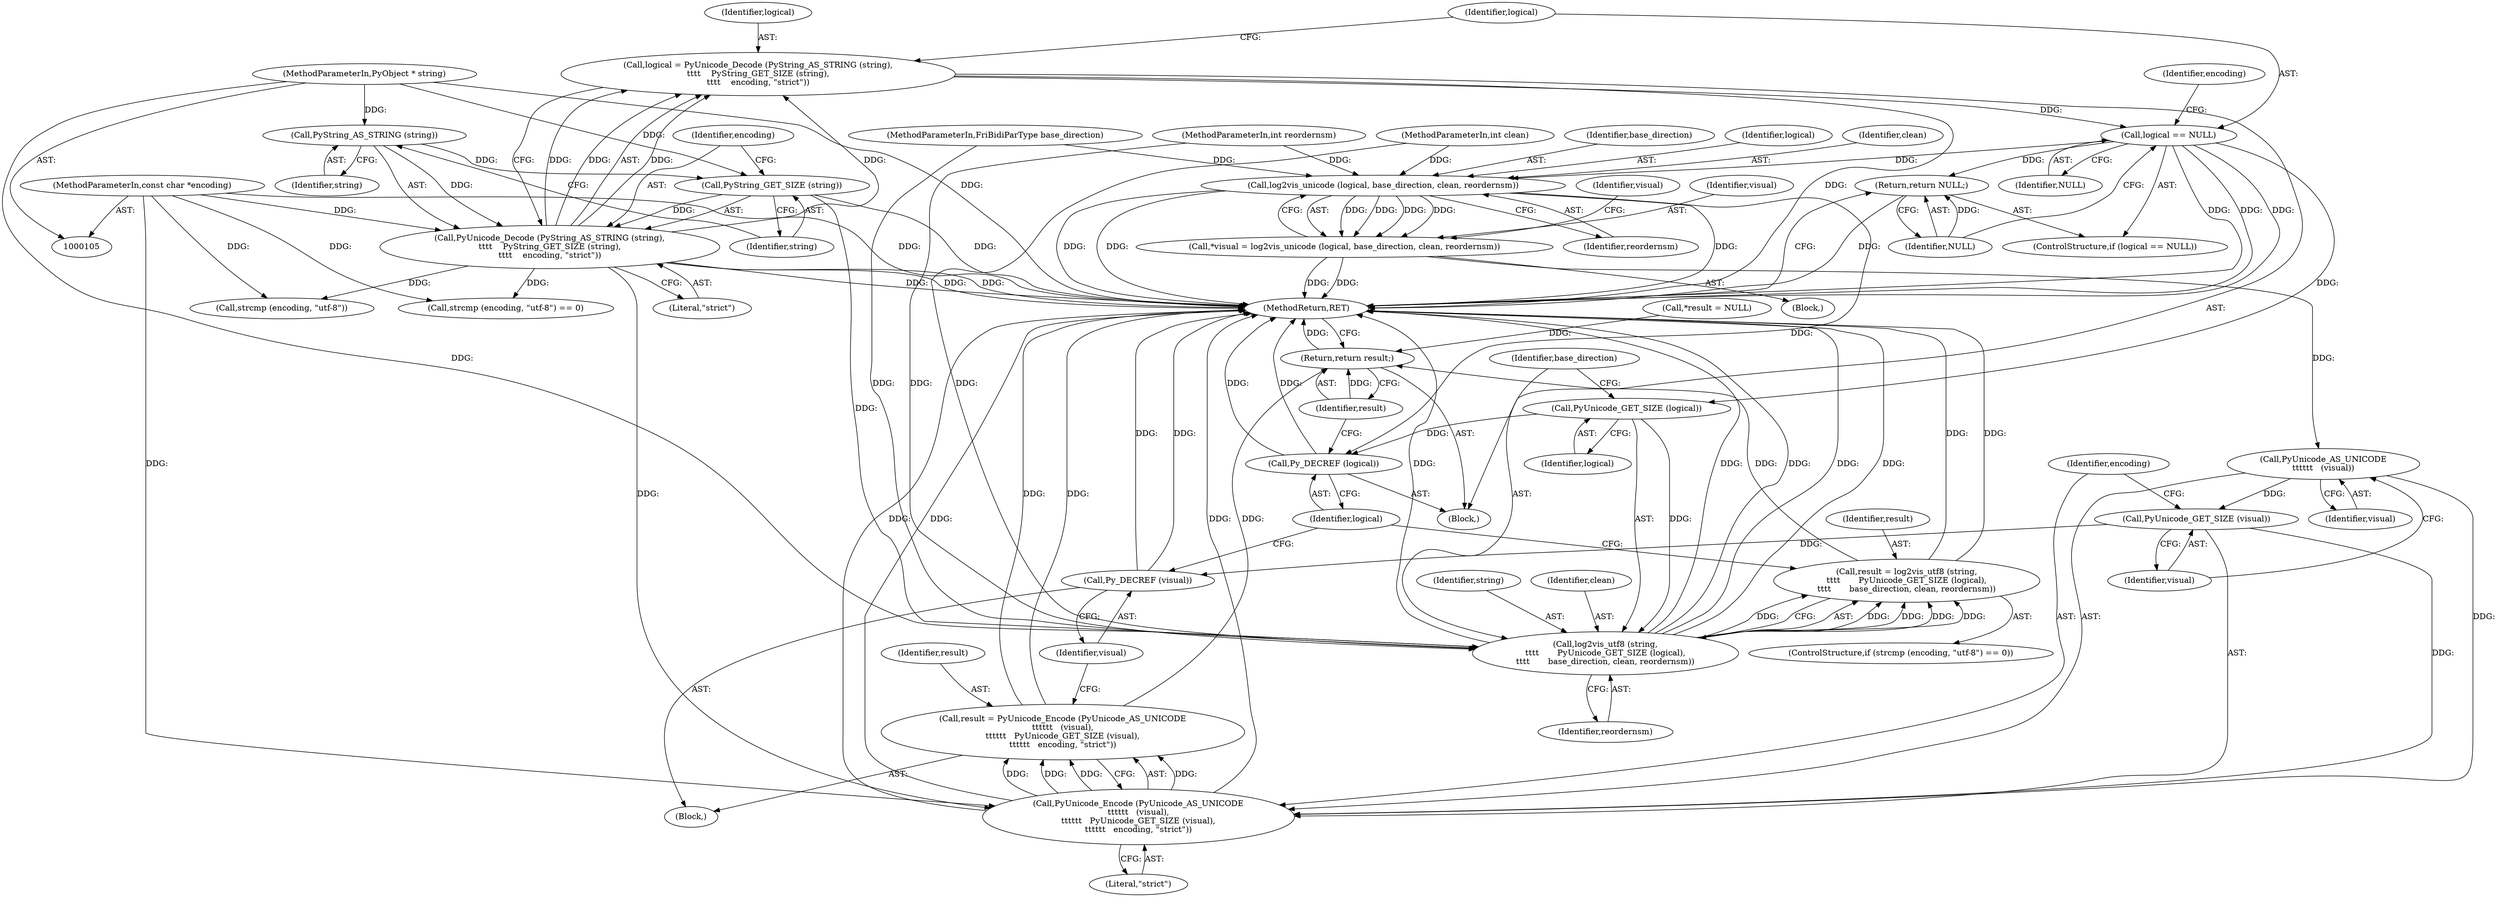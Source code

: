 digraph "1_pyfribidi_d2860c655357975e7b32d84e6b45e98f0dcecd7a_1@del" {
"1000130" [label="(Call,logical == NULL)"];
"1000120" [label="(Call,logical = PyUnicode_Decode (PyString_AS_STRING (string),\n\t\t\t\t    PyString_GET_SIZE (string),\n\t\t\t\t    encoding, \"strict\"))"];
"1000122" [label="(Call,PyUnicode_Decode (PyString_AS_STRING (string),\n\t\t\t\t    PyString_GET_SIZE (string),\n\t\t\t\t    encoding, \"strict\"))"];
"1000123" [label="(Call,PyString_AS_STRING (string))"];
"1000106" [label="(MethodParameterIn,PyObject * string)"];
"1000125" [label="(Call,PyString_GET_SIZE (string))"];
"1000107" [label="(MethodParameterIn,const char *encoding)"];
"1000133" [label="(Return,return NULL;)"];
"1000145" [label="(Call,PyUnicode_GET_SIZE (logical))"];
"1000143" [label="(Call,log2vis_utf8 (string,\n\t\t\t\t       PyUnicode_GET_SIZE (logical),\n\t\t\t\t       base_direction, clean, reordernsm))"];
"1000141" [label="(Call,result = log2vis_utf8 (string,\n\t\t\t\t       PyUnicode_GET_SIZE (logical),\n\t\t\t\t       base_direction, clean, reordernsm))"];
"1000176" [label="(Return,return result;)"];
"1000174" [label="(Call,Py_DECREF (logical))"];
"1000155" [label="(Call,log2vis_unicode (logical, base_direction, clean, reordernsm))"];
"1000153" [label="(Call,*visual = log2vis_unicode (logical, base_direction, clean, reordernsm))"];
"1000166" [label="(Call,PyUnicode_AS_UNICODE\n\t\t\t\t\t\t   (visual))"];
"1000165" [label="(Call,PyUnicode_Encode (PyUnicode_AS_UNICODE\n\t\t\t\t\t\t   (visual),\n\t\t\t\t\t\t   PyUnicode_GET_SIZE (visual),\n\t\t\t\t\t\t   encoding, \"strict\"))"];
"1000163" [label="(Call,result = PyUnicode_Encode (PyUnicode_AS_UNICODE\n\t\t\t\t\t\t   (visual),\n\t\t\t\t\t\t   PyUnicode_GET_SIZE (visual),\n\t\t\t\t\t\t   encoding, \"strict\"))"];
"1000168" [label="(Call,PyUnicode_GET_SIZE (visual))"];
"1000172" [label="(Call,Py_DECREF (visual))"];
"1000149" [label="(Identifier,reordernsm)"];
"1000127" [label="(Identifier,encoding)"];
"1000132" [label="(Identifier,NULL)"];
"1000167" [label="(Identifier,visual)"];
"1000177" [label="(Identifier,result)"];
"1000154" [label="(Identifier,visual)"];
"1000168" [label="(Call,PyUnicode_GET_SIZE (visual))"];
"1000123" [label="(Call,PyString_AS_STRING (string))"];
"1000145" [label="(Call,PyUnicode_GET_SIZE (logical))"];
"1000137" [label="(Call,strcmp (encoding, \"utf-8\"))"];
"1000174" [label="(Call,Py_DECREF (logical))"];
"1000170" [label="(Identifier,encoding)"];
"1000144" [label="(Identifier,string)"];
"1000178" [label="(MethodReturn,RET)"];
"1000136" [label="(Call,strcmp (encoding, \"utf-8\") == 0)"];
"1000135" [label="(ControlStructure,if (strcmp (encoding, \"utf-8\") == 0))"];
"1000138" [label="(Identifier,encoding)"];
"1000110" [label="(MethodParameterIn,int reordernsm)"];
"1000131" [label="(Identifier,logical)"];
"1000106" [label="(MethodParameterIn,PyObject * string)"];
"1000133" [label="(Return,return NULL;)"];
"1000161" [label="(Identifier,visual)"];
"1000128" [label="(Literal,\"strict\")"];
"1000158" [label="(Identifier,clean)"];
"1000107" [label="(MethodParameterIn,const char *encoding)"];
"1000121" [label="(Identifier,logical)"];
"1000141" [label="(Call,result = log2vis_utf8 (string,\n\t\t\t\t       PyUnicode_GET_SIZE (logical),\n\t\t\t\t       base_direction, clean, reordernsm))"];
"1000125" [label="(Call,PyString_GET_SIZE (string))"];
"1000111" [label="(Block,)"];
"1000172" [label="(Call,Py_DECREF (visual))"];
"1000164" [label="(Identifier,result)"];
"1000142" [label="(Identifier,result)"];
"1000157" [label="(Identifier,base_direction)"];
"1000176" [label="(Return,return result;)"];
"1000159" [label="(Identifier,reordernsm)"];
"1000169" [label="(Identifier,visual)"];
"1000146" [label="(Identifier,logical)"];
"1000124" [label="(Identifier,string)"];
"1000147" [label="(Identifier,base_direction)"];
"1000171" [label="(Literal,\"strict\")"];
"1000130" [label="(Call,logical == NULL)"];
"1000148" [label="(Identifier,clean)"];
"1000108" [label="(MethodParameterIn,FriBidiParType base_direction)"];
"1000175" [label="(Identifier,logical)"];
"1000129" [label="(ControlStructure,if (logical == NULL))"];
"1000162" [label="(Block,)"];
"1000166" [label="(Call,PyUnicode_AS_UNICODE\n\t\t\t\t\t\t   (visual))"];
"1000163" [label="(Call,result = PyUnicode_Encode (PyUnicode_AS_UNICODE\n\t\t\t\t\t\t   (visual),\n\t\t\t\t\t\t   PyUnicode_GET_SIZE (visual),\n\t\t\t\t\t\t   encoding, \"strict\"))"];
"1000126" [label="(Identifier,string)"];
"1000109" [label="(MethodParameterIn,int clean)"];
"1000122" [label="(Call,PyUnicode_Decode (PyString_AS_STRING (string),\n\t\t\t\t    PyString_GET_SIZE (string),\n\t\t\t\t    encoding, \"strict\"))"];
"1000120" [label="(Call,logical = PyUnicode_Decode (PyString_AS_STRING (string),\n\t\t\t\t    PyString_GET_SIZE (string),\n\t\t\t\t    encoding, \"strict\"))"];
"1000173" [label="(Identifier,visual)"];
"1000134" [label="(Identifier,NULL)"];
"1000153" [label="(Call,*visual = log2vis_unicode (logical, base_direction, clean, reordernsm))"];
"1000151" [label="(Block,)"];
"1000117" [label="(Call,*result = NULL)"];
"1000156" [label="(Identifier,logical)"];
"1000165" [label="(Call,PyUnicode_Encode (PyUnicode_AS_UNICODE\n\t\t\t\t\t\t   (visual),\n\t\t\t\t\t\t   PyUnicode_GET_SIZE (visual),\n\t\t\t\t\t\t   encoding, \"strict\"))"];
"1000143" [label="(Call,log2vis_utf8 (string,\n\t\t\t\t       PyUnicode_GET_SIZE (logical),\n\t\t\t\t       base_direction, clean, reordernsm))"];
"1000155" [label="(Call,log2vis_unicode (logical, base_direction, clean, reordernsm))"];
"1000130" -> "1000129"  [label="AST: "];
"1000130" -> "1000132"  [label="CFG: "];
"1000131" -> "1000130"  [label="AST: "];
"1000132" -> "1000130"  [label="AST: "];
"1000134" -> "1000130"  [label="CFG: "];
"1000138" -> "1000130"  [label="CFG: "];
"1000130" -> "1000178"  [label="DDG: "];
"1000130" -> "1000178"  [label="DDG: "];
"1000130" -> "1000178"  [label="DDG: "];
"1000120" -> "1000130"  [label="DDG: "];
"1000130" -> "1000133"  [label="DDG: "];
"1000130" -> "1000145"  [label="DDG: "];
"1000130" -> "1000155"  [label="DDG: "];
"1000120" -> "1000111"  [label="AST: "];
"1000120" -> "1000122"  [label="CFG: "];
"1000121" -> "1000120"  [label="AST: "];
"1000122" -> "1000120"  [label="AST: "];
"1000131" -> "1000120"  [label="CFG: "];
"1000120" -> "1000178"  [label="DDG: "];
"1000122" -> "1000120"  [label="DDG: "];
"1000122" -> "1000120"  [label="DDG: "];
"1000122" -> "1000120"  [label="DDG: "];
"1000122" -> "1000120"  [label="DDG: "];
"1000122" -> "1000128"  [label="CFG: "];
"1000123" -> "1000122"  [label="AST: "];
"1000125" -> "1000122"  [label="AST: "];
"1000127" -> "1000122"  [label="AST: "];
"1000128" -> "1000122"  [label="AST: "];
"1000122" -> "1000178"  [label="DDG: "];
"1000122" -> "1000178"  [label="DDG: "];
"1000122" -> "1000178"  [label="DDG: "];
"1000123" -> "1000122"  [label="DDG: "];
"1000125" -> "1000122"  [label="DDG: "];
"1000107" -> "1000122"  [label="DDG: "];
"1000122" -> "1000136"  [label="DDG: "];
"1000122" -> "1000137"  [label="DDG: "];
"1000122" -> "1000165"  [label="DDG: "];
"1000123" -> "1000124"  [label="CFG: "];
"1000124" -> "1000123"  [label="AST: "];
"1000126" -> "1000123"  [label="CFG: "];
"1000106" -> "1000123"  [label="DDG: "];
"1000123" -> "1000125"  [label="DDG: "];
"1000106" -> "1000105"  [label="AST: "];
"1000106" -> "1000178"  [label="DDG: "];
"1000106" -> "1000125"  [label="DDG: "];
"1000106" -> "1000143"  [label="DDG: "];
"1000125" -> "1000126"  [label="CFG: "];
"1000126" -> "1000125"  [label="AST: "];
"1000127" -> "1000125"  [label="CFG: "];
"1000125" -> "1000178"  [label="DDG: "];
"1000125" -> "1000143"  [label="DDG: "];
"1000107" -> "1000105"  [label="AST: "];
"1000107" -> "1000178"  [label="DDG: "];
"1000107" -> "1000136"  [label="DDG: "];
"1000107" -> "1000137"  [label="DDG: "];
"1000107" -> "1000165"  [label="DDG: "];
"1000133" -> "1000129"  [label="AST: "];
"1000133" -> "1000134"  [label="CFG: "];
"1000134" -> "1000133"  [label="AST: "];
"1000178" -> "1000133"  [label="CFG: "];
"1000133" -> "1000178"  [label="DDG: "];
"1000134" -> "1000133"  [label="DDG: "];
"1000145" -> "1000143"  [label="AST: "];
"1000145" -> "1000146"  [label="CFG: "];
"1000146" -> "1000145"  [label="AST: "];
"1000147" -> "1000145"  [label="CFG: "];
"1000145" -> "1000143"  [label="DDG: "];
"1000145" -> "1000174"  [label="DDG: "];
"1000143" -> "1000141"  [label="AST: "];
"1000143" -> "1000149"  [label="CFG: "];
"1000144" -> "1000143"  [label="AST: "];
"1000147" -> "1000143"  [label="AST: "];
"1000148" -> "1000143"  [label="AST: "];
"1000149" -> "1000143"  [label="AST: "];
"1000141" -> "1000143"  [label="CFG: "];
"1000143" -> "1000178"  [label="DDG: "];
"1000143" -> "1000178"  [label="DDG: "];
"1000143" -> "1000178"  [label="DDG: "];
"1000143" -> "1000178"  [label="DDG: "];
"1000143" -> "1000178"  [label="DDG: "];
"1000143" -> "1000141"  [label="DDG: "];
"1000143" -> "1000141"  [label="DDG: "];
"1000143" -> "1000141"  [label="DDG: "];
"1000143" -> "1000141"  [label="DDG: "];
"1000143" -> "1000141"  [label="DDG: "];
"1000108" -> "1000143"  [label="DDG: "];
"1000109" -> "1000143"  [label="DDG: "];
"1000110" -> "1000143"  [label="DDG: "];
"1000141" -> "1000135"  [label="AST: "];
"1000142" -> "1000141"  [label="AST: "];
"1000175" -> "1000141"  [label="CFG: "];
"1000141" -> "1000178"  [label="DDG: "];
"1000141" -> "1000178"  [label="DDG: "];
"1000141" -> "1000176"  [label="DDG: "];
"1000176" -> "1000111"  [label="AST: "];
"1000176" -> "1000177"  [label="CFG: "];
"1000177" -> "1000176"  [label="AST: "];
"1000178" -> "1000176"  [label="CFG: "];
"1000176" -> "1000178"  [label="DDG: "];
"1000177" -> "1000176"  [label="DDG: "];
"1000163" -> "1000176"  [label="DDG: "];
"1000117" -> "1000176"  [label="DDG: "];
"1000174" -> "1000111"  [label="AST: "];
"1000174" -> "1000175"  [label="CFG: "];
"1000175" -> "1000174"  [label="AST: "];
"1000177" -> "1000174"  [label="CFG: "];
"1000174" -> "1000178"  [label="DDG: "];
"1000174" -> "1000178"  [label="DDG: "];
"1000155" -> "1000174"  [label="DDG: "];
"1000155" -> "1000153"  [label="AST: "];
"1000155" -> "1000159"  [label="CFG: "];
"1000156" -> "1000155"  [label="AST: "];
"1000157" -> "1000155"  [label="AST: "];
"1000158" -> "1000155"  [label="AST: "];
"1000159" -> "1000155"  [label="AST: "];
"1000153" -> "1000155"  [label="CFG: "];
"1000155" -> "1000178"  [label="DDG: "];
"1000155" -> "1000178"  [label="DDG: "];
"1000155" -> "1000178"  [label="DDG: "];
"1000155" -> "1000153"  [label="DDG: "];
"1000155" -> "1000153"  [label="DDG: "];
"1000155" -> "1000153"  [label="DDG: "];
"1000155" -> "1000153"  [label="DDG: "];
"1000108" -> "1000155"  [label="DDG: "];
"1000109" -> "1000155"  [label="DDG: "];
"1000110" -> "1000155"  [label="DDG: "];
"1000153" -> "1000151"  [label="AST: "];
"1000154" -> "1000153"  [label="AST: "];
"1000161" -> "1000153"  [label="CFG: "];
"1000153" -> "1000178"  [label="DDG: "];
"1000153" -> "1000178"  [label="DDG: "];
"1000153" -> "1000166"  [label="DDG: "];
"1000166" -> "1000165"  [label="AST: "];
"1000166" -> "1000167"  [label="CFG: "];
"1000167" -> "1000166"  [label="AST: "];
"1000169" -> "1000166"  [label="CFG: "];
"1000166" -> "1000165"  [label="DDG: "];
"1000166" -> "1000168"  [label="DDG: "];
"1000165" -> "1000163"  [label="AST: "];
"1000165" -> "1000171"  [label="CFG: "];
"1000168" -> "1000165"  [label="AST: "];
"1000170" -> "1000165"  [label="AST: "];
"1000171" -> "1000165"  [label="AST: "];
"1000163" -> "1000165"  [label="CFG: "];
"1000165" -> "1000178"  [label="DDG: "];
"1000165" -> "1000178"  [label="DDG: "];
"1000165" -> "1000178"  [label="DDG: "];
"1000165" -> "1000163"  [label="DDG: "];
"1000165" -> "1000163"  [label="DDG: "];
"1000165" -> "1000163"  [label="DDG: "];
"1000165" -> "1000163"  [label="DDG: "];
"1000168" -> "1000165"  [label="DDG: "];
"1000163" -> "1000162"  [label="AST: "];
"1000164" -> "1000163"  [label="AST: "];
"1000173" -> "1000163"  [label="CFG: "];
"1000163" -> "1000178"  [label="DDG: "];
"1000163" -> "1000178"  [label="DDG: "];
"1000168" -> "1000169"  [label="CFG: "];
"1000169" -> "1000168"  [label="AST: "];
"1000170" -> "1000168"  [label="CFG: "];
"1000168" -> "1000172"  [label="DDG: "];
"1000172" -> "1000162"  [label="AST: "];
"1000172" -> "1000173"  [label="CFG: "];
"1000173" -> "1000172"  [label="AST: "];
"1000175" -> "1000172"  [label="CFG: "];
"1000172" -> "1000178"  [label="DDG: "];
"1000172" -> "1000178"  [label="DDG: "];
}
